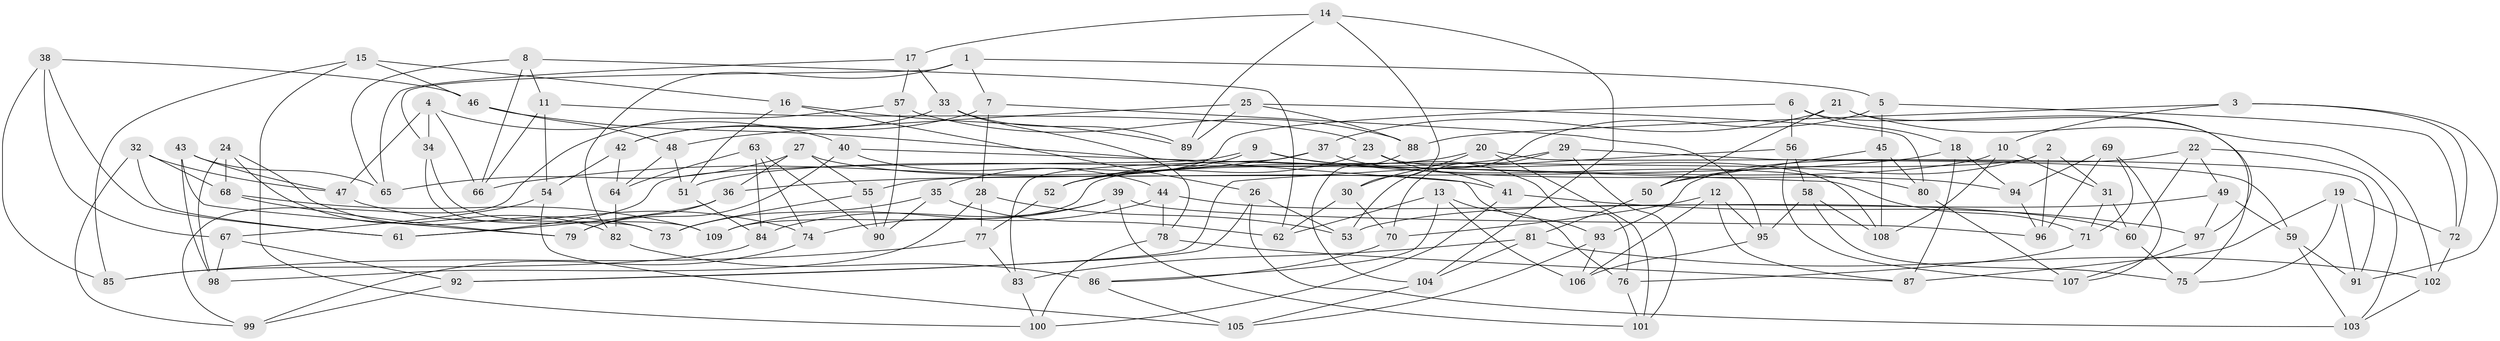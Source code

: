 // coarse degree distribution, {6: 0.4927536231884058, 5: 0.08695652173913043, 4: 0.42028985507246375}
// Generated by graph-tools (version 1.1) at 2025/24/03/03/25 07:24:24]
// undirected, 109 vertices, 218 edges
graph export_dot {
graph [start="1"]
  node [color=gray90,style=filled];
  1;
  2;
  3;
  4;
  5;
  6;
  7;
  8;
  9;
  10;
  11;
  12;
  13;
  14;
  15;
  16;
  17;
  18;
  19;
  20;
  21;
  22;
  23;
  24;
  25;
  26;
  27;
  28;
  29;
  30;
  31;
  32;
  33;
  34;
  35;
  36;
  37;
  38;
  39;
  40;
  41;
  42;
  43;
  44;
  45;
  46;
  47;
  48;
  49;
  50;
  51;
  52;
  53;
  54;
  55;
  56;
  57;
  58;
  59;
  60;
  61;
  62;
  63;
  64;
  65;
  66;
  67;
  68;
  69;
  70;
  71;
  72;
  73;
  74;
  75;
  76;
  77;
  78;
  79;
  80;
  81;
  82;
  83;
  84;
  85;
  86;
  87;
  88;
  89;
  90;
  91;
  92;
  93;
  94;
  95;
  96;
  97;
  98;
  99;
  100;
  101;
  102;
  103;
  104;
  105;
  106;
  107;
  108;
  109;
  1 -- 5;
  1 -- 82;
  1 -- 34;
  1 -- 7;
  2 -- 109;
  2 -- 96;
  2 -- 50;
  2 -- 31;
  3 -- 88;
  3 -- 10;
  3 -- 72;
  3 -- 91;
  4 -- 40;
  4 -- 66;
  4 -- 34;
  4 -- 47;
  5 -- 45;
  5 -- 72;
  5 -- 53;
  6 -- 18;
  6 -- 55;
  6 -- 56;
  6 -- 75;
  7 -- 42;
  7 -- 95;
  7 -- 28;
  8 -- 65;
  8 -- 66;
  8 -- 62;
  8 -- 11;
  9 -- 61;
  9 -- 76;
  9 -- 35;
  9 -- 80;
  10 -- 31;
  10 -- 108;
  10 -- 52;
  11 -- 54;
  11 -- 66;
  11 -- 23;
  12 -- 95;
  12 -- 87;
  12 -- 70;
  12 -- 106;
  13 -- 106;
  13 -- 62;
  13 -- 76;
  13 -- 86;
  14 -- 30;
  14 -- 17;
  14 -- 104;
  14 -- 89;
  15 -- 46;
  15 -- 85;
  15 -- 100;
  15 -- 16;
  16 -- 89;
  16 -- 51;
  16 -- 26;
  17 -- 33;
  17 -- 57;
  17 -- 65;
  18 -- 36;
  18 -- 87;
  18 -- 94;
  19 -- 75;
  19 -- 91;
  19 -- 72;
  19 -- 87;
  20 -- 51;
  20 -- 91;
  20 -- 101;
  20 -- 30;
  21 -- 102;
  21 -- 37;
  21 -- 97;
  21 -- 50;
  22 -- 60;
  22 -- 49;
  22 -- 93;
  22 -- 103;
  23 -- 52;
  23 -- 108;
  23 -- 41;
  24 -- 98;
  24 -- 68;
  24 -- 73;
  24 -- 82;
  25 -- 80;
  25 -- 48;
  25 -- 89;
  25 -- 88;
  26 -- 103;
  26 -- 92;
  26 -- 53;
  27 -- 41;
  27 -- 55;
  27 -- 36;
  27 -- 65;
  28 -- 98;
  28 -- 53;
  28 -- 77;
  29 -- 52;
  29 -- 70;
  29 -- 101;
  29 -- 59;
  30 -- 70;
  30 -- 62;
  31 -- 71;
  31 -- 60;
  32 -- 61;
  32 -- 47;
  32 -- 68;
  32 -- 99;
  33 -- 89;
  33 -- 42;
  33 -- 78;
  34 -- 109;
  34 -- 73;
  35 -- 73;
  35 -- 62;
  35 -- 90;
  36 -- 79;
  36 -- 61;
  37 -- 66;
  37 -- 94;
  37 -- 83;
  38 -- 85;
  38 -- 46;
  38 -- 61;
  38 -- 67;
  39 -- 74;
  39 -- 84;
  39 -- 96;
  39 -- 101;
  40 -- 79;
  40 -- 71;
  40 -- 44;
  41 -- 97;
  41 -- 100;
  42 -- 64;
  42 -- 54;
  43 -- 65;
  43 -- 79;
  43 -- 47;
  43 -- 98;
  44 -- 78;
  44 -- 109;
  44 -- 60;
  45 -- 80;
  45 -- 50;
  45 -- 108;
  46 -- 48;
  46 -- 93;
  47 -- 74;
  48 -- 51;
  48 -- 64;
  49 -- 59;
  49 -- 97;
  49 -- 53;
  50 -- 81;
  51 -- 84;
  52 -- 77;
  54 -- 67;
  54 -- 105;
  55 -- 90;
  55 -- 73;
  56 -- 92;
  56 -- 107;
  56 -- 58;
  57 -- 90;
  57 -- 88;
  57 -- 99;
  58 -- 75;
  58 -- 108;
  58 -- 95;
  59 -- 103;
  59 -- 91;
  60 -- 75;
  63 -- 84;
  63 -- 90;
  63 -- 64;
  63 -- 74;
  64 -- 82;
  67 -- 98;
  67 -- 92;
  68 -- 109;
  68 -- 79;
  69 -- 107;
  69 -- 94;
  69 -- 96;
  69 -- 71;
  70 -- 86;
  71 -- 76;
  72 -- 102;
  74 -- 99;
  76 -- 101;
  77 -- 85;
  77 -- 83;
  78 -- 100;
  78 -- 87;
  80 -- 107;
  81 -- 102;
  81 -- 83;
  81 -- 104;
  82 -- 86;
  83 -- 100;
  84 -- 85;
  86 -- 105;
  88 -- 104;
  92 -- 99;
  93 -- 106;
  93 -- 105;
  94 -- 96;
  95 -- 106;
  97 -- 107;
  102 -- 103;
  104 -- 105;
}
